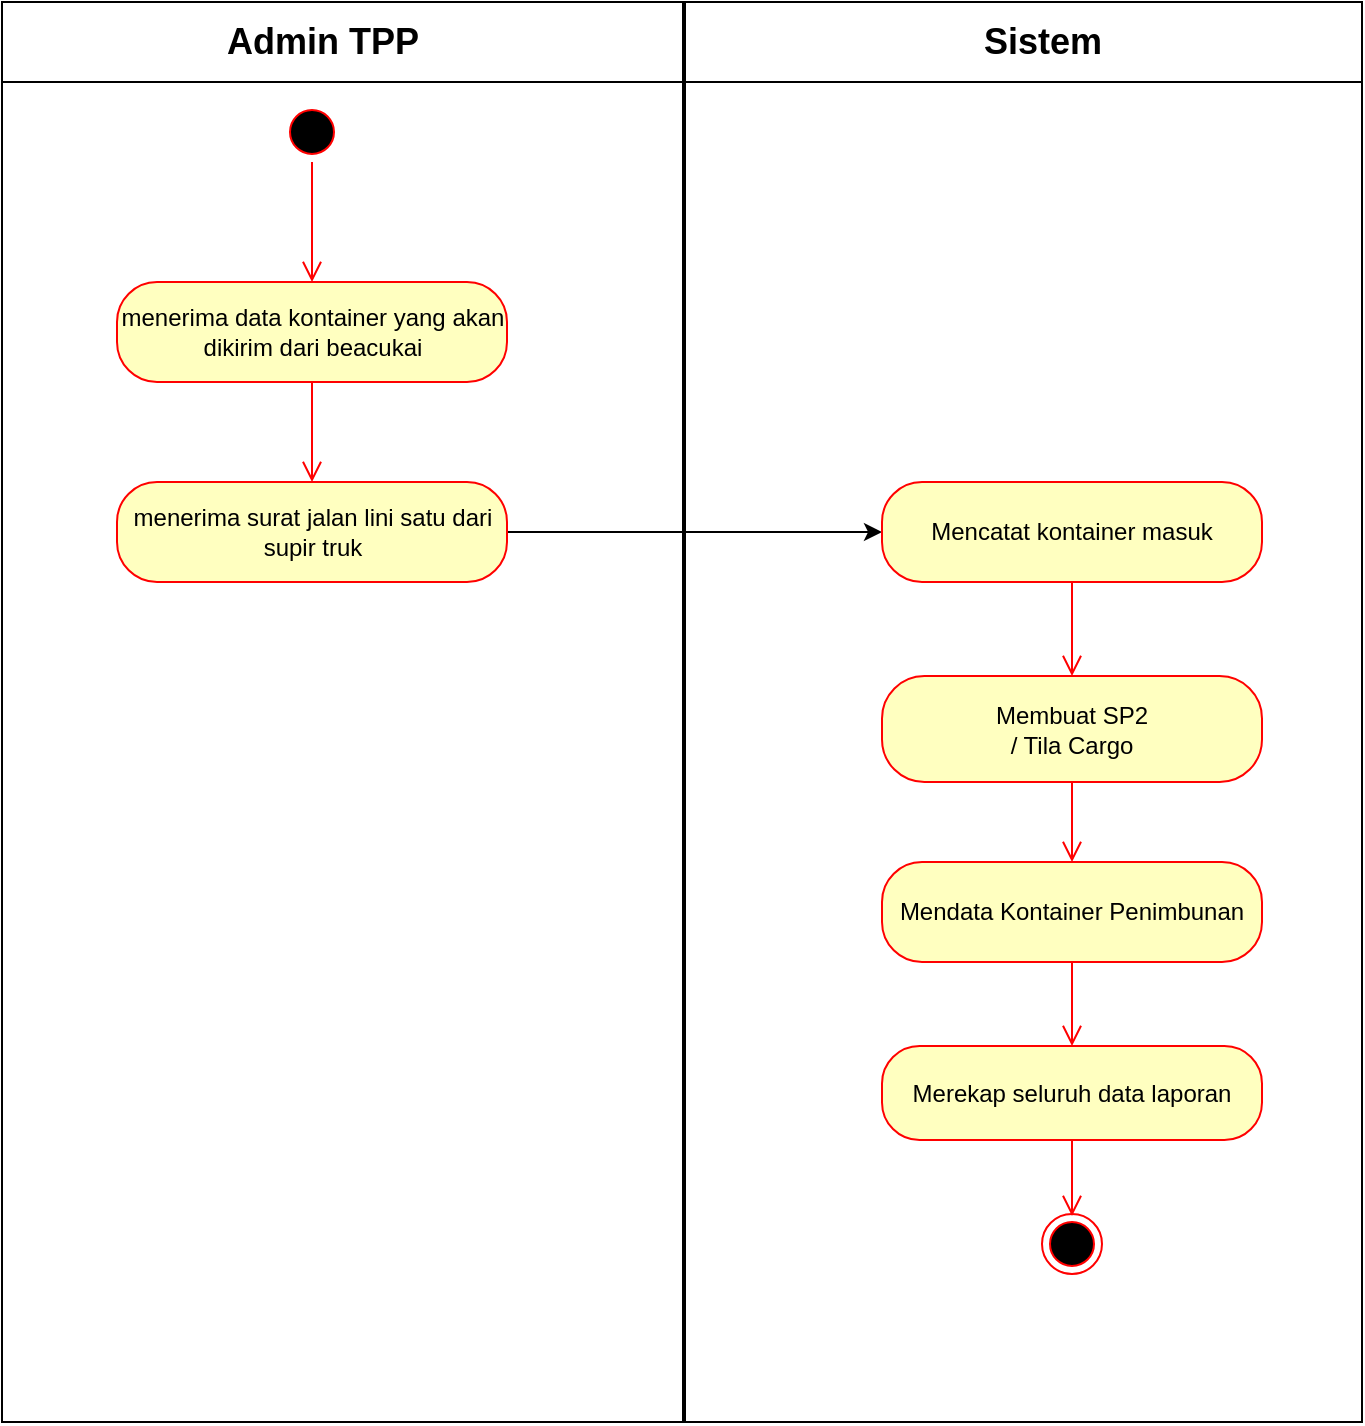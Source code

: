 <mxfile version="13.8.1" type="github">
  <diagram id="-TMZJQe4dS-zmTzHG-hq" name="Kontainer Masuk">
    <mxGraphModel dx="865" dy="456" grid="1" gridSize="10" guides="1" tooltips="1" connect="1" arrows="1" fold="1" page="1" pageScale="1" pageWidth="850" pageHeight="1100" math="0" shadow="0">
      <root>
        <mxCell id="0" />
        <mxCell id="1" parent="0" />
        <mxCell id="9aZn1MoD-UJEwbmClbJA-1" value="" style="rounded=0;whiteSpace=wrap;html=1;fillColor=none;" vertex="1" parent="1">
          <mxGeometry x="80" y="10" width="680" height="710" as="geometry" />
        </mxCell>
        <mxCell id="9aZn1MoD-UJEwbmClbJA-16" value="" style="rounded=0;whiteSpace=wrap;html=1;fillColor=none;" vertex="1" parent="1">
          <mxGeometry x="80" y="10" width="680" height="40" as="geometry" />
        </mxCell>
        <mxCell id="9aZn1MoD-UJEwbmClbJA-18" value="" style="line;strokeWidth=2;direction=south;html=1;fillColor=none;" vertex="1" parent="1">
          <mxGeometry x="416" y="10" width="10" height="710" as="geometry" />
        </mxCell>
        <mxCell id="9aZn1MoD-UJEwbmClbJA-21" value="Admin TPP" style="text;strokeColor=none;fillColor=none;html=1;fontSize=18;fontStyle=1;verticalAlign=middle;align=center;" vertex="1" parent="1">
          <mxGeometry x="190" y="10" width="100" height="40" as="geometry" />
        </mxCell>
        <mxCell id="9aZn1MoD-UJEwbmClbJA-22" value="Sistem" style="text;strokeColor=none;fillColor=none;html=1;fontSize=18;fontStyle=1;verticalAlign=middle;align=center;" vertex="1" parent="1">
          <mxGeometry x="550" y="10" width="100" height="40" as="geometry" />
        </mxCell>
        <mxCell id="9aZn1MoD-UJEwbmClbJA-23" value="" style="ellipse;html=1;shape=startState;fillColor=#000000;strokeColor=#ff0000;fontSize=18;" vertex="1" parent="1">
          <mxGeometry x="220" y="60" width="30" height="30" as="geometry" />
        </mxCell>
        <mxCell id="9aZn1MoD-UJEwbmClbJA-24" value="" style="edgeStyle=orthogonalEdgeStyle;html=1;verticalAlign=bottom;endArrow=open;endSize=8;strokeColor=#ff0000;fontSize=18;" edge="1" source="9aZn1MoD-UJEwbmClbJA-23" parent="1">
          <mxGeometry relative="1" as="geometry">
            <mxPoint x="235" y="150" as="targetPoint" />
          </mxGeometry>
        </mxCell>
        <mxCell id="9aZn1MoD-UJEwbmClbJA-25" value="menerima data kontainer yang akan dikirim dari beacukai" style="rounded=1;whiteSpace=wrap;html=1;arcSize=40;fontColor=#000000;fillColor=#ffffc0;strokeColor=#ff0000;" vertex="1" parent="1">
          <mxGeometry x="137.5" y="150" width="195" height="50" as="geometry" />
        </mxCell>
        <mxCell id="9aZn1MoD-UJEwbmClbJA-26" value="" style="edgeStyle=orthogonalEdgeStyle;html=1;verticalAlign=bottom;endArrow=open;endSize=8;strokeColor=#ff0000;fontSize=18;" edge="1" source="9aZn1MoD-UJEwbmClbJA-25" parent="1">
          <mxGeometry relative="1" as="geometry">
            <mxPoint x="235" y="250" as="targetPoint" />
          </mxGeometry>
        </mxCell>
        <mxCell id="9aZn1MoD-UJEwbmClbJA-36" style="edgeStyle=orthogonalEdgeStyle;rounded=0;orthogonalLoop=1;jettySize=auto;html=1;fontSize=18;" edge="1" parent="1" source="9aZn1MoD-UJEwbmClbJA-32" target="9aZn1MoD-UJEwbmClbJA-34">
          <mxGeometry relative="1" as="geometry" />
        </mxCell>
        <mxCell id="9aZn1MoD-UJEwbmClbJA-32" value="menerima surat jalan lini satu dari supir truk" style="rounded=1;whiteSpace=wrap;html=1;arcSize=40;fontColor=#000000;fillColor=#ffffc0;strokeColor=#ff0000;" vertex="1" parent="1">
          <mxGeometry x="137.5" y="250" width="195" height="50" as="geometry" />
        </mxCell>
        <mxCell id="9aZn1MoD-UJEwbmClbJA-34" value="Mencatat kontainer masuk" style="rounded=1;whiteSpace=wrap;html=1;arcSize=40;fontColor=#000000;fillColor=#ffffc0;strokeColor=#ff0000;" vertex="1" parent="1">
          <mxGeometry x="520" y="250" width="190" height="50" as="geometry" />
        </mxCell>
        <mxCell id="9aZn1MoD-UJEwbmClbJA-35" value="" style="edgeStyle=orthogonalEdgeStyle;html=1;verticalAlign=bottom;endArrow=open;endSize=8;strokeColor=#ff0000;fontSize=18;entryX=0.5;entryY=0;entryDx=0;entryDy=0;" edge="1" source="9aZn1MoD-UJEwbmClbJA-34" parent="1" target="9aZn1MoD-UJEwbmClbJA-37">
          <mxGeometry relative="1" as="geometry">
            <mxPoint x="615" y="340" as="targetPoint" />
          </mxGeometry>
        </mxCell>
        <mxCell id="9aZn1MoD-UJEwbmClbJA-37" value="&lt;div&gt;Membuat SP2&lt;/div&gt;&lt;div&gt;/ Tila Cargo&lt;/div&gt;" style="rounded=1;whiteSpace=wrap;html=1;arcSize=40;fontColor=#000000;fillColor=#ffffc0;strokeColor=#ff0000;" vertex="1" parent="1">
          <mxGeometry x="520" y="347" width="190" height="53" as="geometry" />
        </mxCell>
        <mxCell id="9aZn1MoD-UJEwbmClbJA-38" value="" style="edgeStyle=orthogonalEdgeStyle;html=1;verticalAlign=bottom;endArrow=open;endSize=8;strokeColor=#ff0000;fontSize=18;" edge="1" source="9aZn1MoD-UJEwbmClbJA-37" parent="1">
          <mxGeometry relative="1" as="geometry">
            <mxPoint x="615" y="440" as="targetPoint" />
          </mxGeometry>
        </mxCell>
        <mxCell id="9aZn1MoD-UJEwbmClbJA-41" value="Mendata Kontainer Penimbunan" style="rounded=1;whiteSpace=wrap;html=1;arcSize=40;fontColor=#000000;fillColor=#ffffc0;strokeColor=#ff0000;" vertex="1" parent="1">
          <mxGeometry x="520" y="440" width="190" height="50" as="geometry" />
        </mxCell>
        <mxCell id="9aZn1MoD-UJEwbmClbJA-42" value="" style="edgeStyle=orthogonalEdgeStyle;html=1;verticalAlign=bottom;endArrow=open;endSize=8;strokeColor=#ff0000;fontSize=18;" edge="1" source="9aZn1MoD-UJEwbmClbJA-41" parent="1">
          <mxGeometry relative="1" as="geometry">
            <mxPoint x="615" y="532" as="targetPoint" />
          </mxGeometry>
        </mxCell>
        <mxCell id="9aZn1MoD-UJEwbmClbJA-43" value="Merekap seluruh data laporan" style="rounded=1;whiteSpace=wrap;html=1;arcSize=40;fontColor=#000000;fillColor=#ffffc0;strokeColor=#ff0000;" vertex="1" parent="1">
          <mxGeometry x="520" y="532" width="190" height="47" as="geometry" />
        </mxCell>
        <mxCell id="9aZn1MoD-UJEwbmClbJA-44" value="" style="edgeStyle=orthogonalEdgeStyle;html=1;verticalAlign=bottom;endArrow=open;endSize=8;strokeColor=#ff0000;fontSize=18;" edge="1" source="9aZn1MoD-UJEwbmClbJA-43" parent="1">
          <mxGeometry relative="1" as="geometry">
            <mxPoint x="615" y="617" as="targetPoint" />
          </mxGeometry>
        </mxCell>
        <mxCell id="9aZn1MoD-UJEwbmClbJA-45" value="" style="ellipse;html=1;shape=endState;fillColor=#000000;strokeColor=#ff0000;fontSize=18;" vertex="1" parent="1">
          <mxGeometry x="600" y="616" width="30" height="30" as="geometry" />
        </mxCell>
      </root>
    </mxGraphModel>
  </diagram>
</mxfile>
